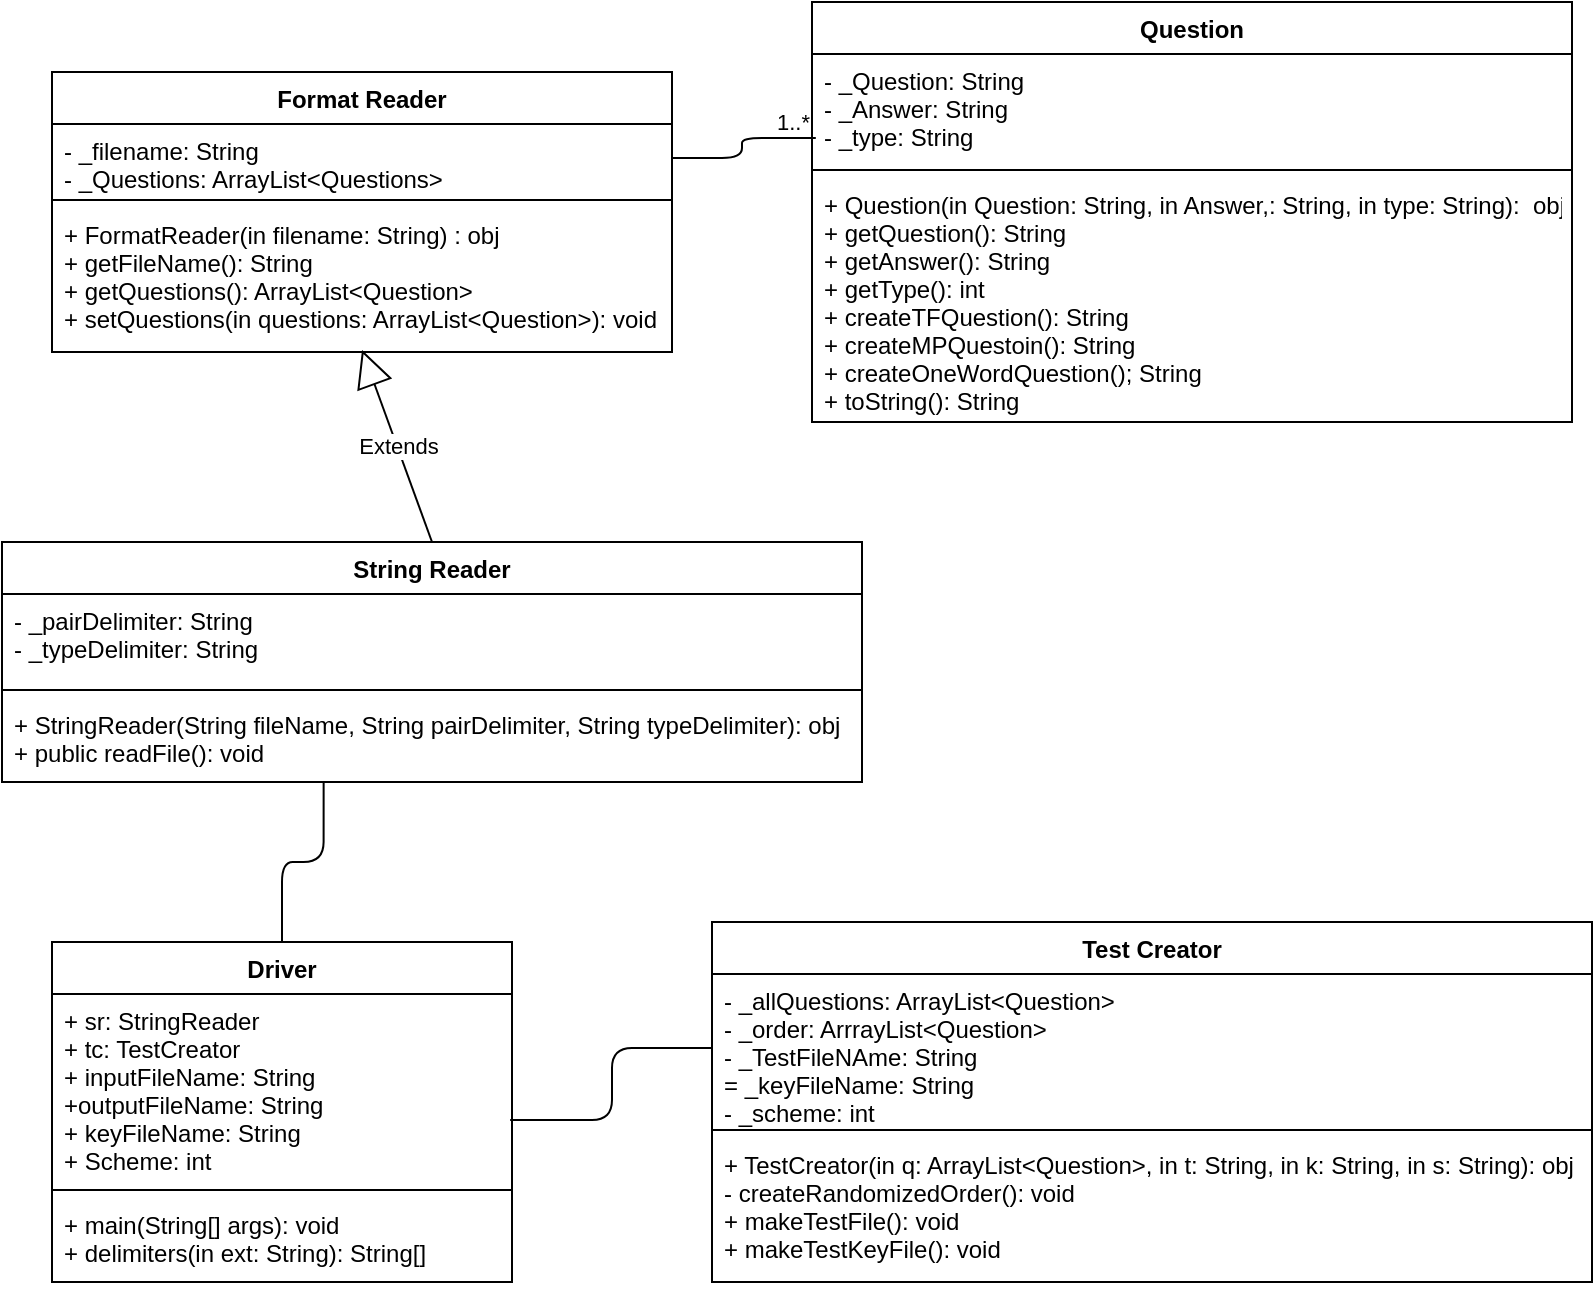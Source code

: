 <mxfile>
    <diagram id="C5RBs43oDa-KdzZeNtuy" name="Page-1">
        <mxGraphModel dx="1410" dy="799" grid="1" gridSize="10" guides="1" tooltips="1" connect="1" arrows="1" fold="1" page="1" pageScale="1" pageWidth="827" pageHeight="1169" math="0" shadow="0">
            <root>
                <mxCell id="WIyWlLk6GJQsqaUBKTNV-0"/>
                <mxCell id="WIyWlLk6GJQsqaUBKTNV-1" parent="WIyWlLk6GJQsqaUBKTNV-0"/>
                <mxCell id="VFtjQShfL0-Lv15Fn_P_-2" value="Test Creator" style="swimlane;fontStyle=1;align=center;verticalAlign=top;childLayout=stackLayout;horizontal=1;startSize=26;horizontalStack=0;resizeParent=1;resizeParentMax=0;resizeLast=0;collapsible=1;marginBottom=0;" parent="WIyWlLk6GJQsqaUBKTNV-1" vertex="1">
                    <mxGeometry x="370" y="490" width="440" height="180" as="geometry"/>
                </mxCell>
                <mxCell id="VFtjQShfL0-Lv15Fn_P_-3" value="- _allQuestions: ArrayList&lt;Question&gt;&#10;- _order: ArrrayList&lt;Question&gt;&#10;- _TestFileNAme: String&#10;= _keyFileName: String&#10;- _scheme: int" style="text;strokeColor=none;fillColor=none;align=left;verticalAlign=top;spacingLeft=4;spacingRight=4;overflow=hidden;rotatable=0;points=[[0,0.5],[1,0.5]];portConstraint=eastwest;" parent="VFtjQShfL0-Lv15Fn_P_-2" vertex="1">
                    <mxGeometry y="26" width="440" height="74" as="geometry"/>
                </mxCell>
                <mxCell id="VFtjQShfL0-Lv15Fn_P_-4" value="" style="line;strokeWidth=1;fillColor=none;align=left;verticalAlign=middle;spacingTop=-1;spacingLeft=3;spacingRight=3;rotatable=0;labelPosition=right;points=[];portConstraint=eastwest;" parent="VFtjQShfL0-Lv15Fn_P_-2" vertex="1">
                    <mxGeometry y="100" width="440" height="8" as="geometry"/>
                </mxCell>
                <mxCell id="VFtjQShfL0-Lv15Fn_P_-5" value="+ TestCreator(in q: ArrayList&lt;Question&gt;, in t: String, in k: String, in s: String): obj&#10;- createRandomizedOrder(): void&#10;+ makeTestFile(): void&#10;+ makeTestKeyFile(): void" style="text;strokeColor=none;fillColor=none;align=left;verticalAlign=top;spacingLeft=4;spacingRight=4;overflow=hidden;rotatable=0;points=[[0,0.5],[1,0.5]];portConstraint=eastwest;" parent="VFtjQShfL0-Lv15Fn_P_-2" vertex="1">
                    <mxGeometry y="108" width="440" height="72" as="geometry"/>
                </mxCell>
                <mxCell id="VFtjQShfL0-Lv15Fn_P_-6" value="Format Reader" style="swimlane;fontStyle=1;align=center;verticalAlign=top;childLayout=stackLayout;horizontal=1;startSize=26;horizontalStack=0;resizeParent=1;resizeParentMax=0;resizeLast=0;collapsible=1;marginBottom=0;" parent="WIyWlLk6GJQsqaUBKTNV-1" vertex="1">
                    <mxGeometry x="40" y="65" width="310" height="140" as="geometry"/>
                </mxCell>
                <mxCell id="VFtjQShfL0-Lv15Fn_P_-7" value="- _filename: String&#10;- _Questions: ArrayList&lt;Questions&gt;" style="text;strokeColor=none;fillColor=none;align=left;verticalAlign=top;spacingLeft=4;spacingRight=4;overflow=hidden;rotatable=0;points=[[0,0.5],[1,0.5]];portConstraint=eastwest;" parent="VFtjQShfL0-Lv15Fn_P_-6" vertex="1">
                    <mxGeometry y="26" width="310" height="34" as="geometry"/>
                </mxCell>
                <mxCell id="VFtjQShfL0-Lv15Fn_P_-8" value="" style="line;strokeWidth=1;fillColor=none;align=left;verticalAlign=middle;spacingTop=-1;spacingLeft=3;spacingRight=3;rotatable=0;labelPosition=right;points=[];portConstraint=eastwest;" parent="VFtjQShfL0-Lv15Fn_P_-6" vertex="1">
                    <mxGeometry y="60" width="310" height="8" as="geometry"/>
                </mxCell>
                <mxCell id="VFtjQShfL0-Lv15Fn_P_-9" value="+ FormatReader(in filename: String) : obj&#10;+ getFileName(): String&#10;+ getQuestions(): ArrayList&lt;Question&gt;&#10;+ setQuestions(in questions: ArrayList&lt;Question&gt;): void" style="text;strokeColor=none;fillColor=none;align=left;verticalAlign=top;spacingLeft=4;spacingRight=4;overflow=hidden;rotatable=0;points=[[0,0.5],[1,0.5]];portConstraint=eastwest;" parent="VFtjQShfL0-Lv15Fn_P_-6" vertex="1">
                    <mxGeometry y="68" width="310" height="72" as="geometry"/>
                </mxCell>
                <mxCell id="VFtjQShfL0-Lv15Fn_P_-30" value="Question" style="swimlane;fontStyle=1;align=center;verticalAlign=top;childLayout=stackLayout;horizontal=1;startSize=26;horizontalStack=0;resizeParent=1;resizeParentMax=0;resizeLast=0;collapsible=1;marginBottom=0;" parent="WIyWlLk6GJQsqaUBKTNV-1" vertex="1">
                    <mxGeometry x="420" y="30" width="380" height="210" as="geometry"/>
                </mxCell>
                <mxCell id="VFtjQShfL0-Lv15Fn_P_-31" value="- _Question: String&#10;- _Answer: String&#10;- _type: String&#10;" style="text;strokeColor=none;fillColor=none;align=left;verticalAlign=top;spacingLeft=4;spacingRight=4;overflow=hidden;rotatable=0;points=[[0,0.5],[1,0.5]];portConstraint=eastwest;" parent="VFtjQShfL0-Lv15Fn_P_-30" vertex="1">
                    <mxGeometry y="26" width="380" height="54" as="geometry"/>
                </mxCell>
                <mxCell id="VFtjQShfL0-Lv15Fn_P_-32" value="" style="line;strokeWidth=1;fillColor=none;align=left;verticalAlign=middle;spacingTop=-1;spacingLeft=3;spacingRight=3;rotatable=0;labelPosition=right;points=[];portConstraint=eastwest;" parent="VFtjQShfL0-Lv15Fn_P_-30" vertex="1">
                    <mxGeometry y="80" width="380" height="8" as="geometry"/>
                </mxCell>
                <mxCell id="VFtjQShfL0-Lv15Fn_P_-33" value="+ Question(in Question: String, in Answer,: String, in type: String):  obj&#10;+ getQuestion(): String&#10;+ getAnswer(): String&#10;+ getType(): int&#10;+ createTFQuestion(): String&#10;+ createMPQuestoin(): String&#10;+ createOneWordQuestion(); String&#10;+ toString(): String" style="text;strokeColor=none;fillColor=none;align=left;verticalAlign=top;spacingLeft=4;spacingRight=4;overflow=hidden;rotatable=0;points=[[0,0.5],[1,0.5]];portConstraint=eastwest;" parent="VFtjQShfL0-Lv15Fn_P_-30" vertex="1">
                    <mxGeometry y="88" width="380" height="122" as="geometry"/>
                </mxCell>
                <mxCell id="VFtjQShfL0-Lv15Fn_P_-41" value="String Reader" style="swimlane;fontStyle=1;align=center;verticalAlign=top;childLayout=stackLayout;horizontal=1;startSize=26;horizontalStack=0;resizeParent=1;resizeParentMax=0;resizeLast=0;collapsible=1;marginBottom=0;" parent="WIyWlLk6GJQsqaUBKTNV-1" vertex="1">
                    <mxGeometry x="15" y="300" width="430" height="120" as="geometry"/>
                </mxCell>
                <mxCell id="VFtjQShfL0-Lv15Fn_P_-42" value="- _pairDelimiter: String&#10;- _typeDelimiter: String" style="text;strokeColor=none;fillColor=none;align=left;verticalAlign=top;spacingLeft=4;spacingRight=4;overflow=hidden;rotatable=0;points=[[0,0.5],[1,0.5]];portConstraint=eastwest;" parent="VFtjQShfL0-Lv15Fn_P_-41" vertex="1">
                    <mxGeometry y="26" width="430" height="44" as="geometry"/>
                </mxCell>
                <mxCell id="VFtjQShfL0-Lv15Fn_P_-43" value="" style="line;strokeWidth=1;fillColor=none;align=left;verticalAlign=middle;spacingTop=-1;spacingLeft=3;spacingRight=3;rotatable=0;labelPosition=right;points=[];portConstraint=eastwest;" parent="VFtjQShfL0-Lv15Fn_P_-41" vertex="1">
                    <mxGeometry y="70" width="430" height="8" as="geometry"/>
                </mxCell>
                <mxCell id="VFtjQShfL0-Lv15Fn_P_-44" value="+ StringReader(String fileName, String pairDelimiter, String typeDelimiter): obj&#10;+ public readFile(): void" style="text;strokeColor=none;fillColor=none;align=left;verticalAlign=top;spacingLeft=4;spacingRight=4;overflow=hidden;rotatable=0;points=[[0,0.5],[1,0.5]];portConstraint=eastwest;" parent="VFtjQShfL0-Lv15Fn_P_-41" vertex="1">
                    <mxGeometry y="78" width="430" height="42" as="geometry"/>
                </mxCell>
                <mxCell id="1" value="Extends" style="endArrow=block;endSize=16;endFill=0;html=1;entryX=0.5;entryY=0.986;entryDx=0;entryDy=0;entryPerimeter=0;exitX=0.5;exitY=0;exitDx=0;exitDy=0;" parent="WIyWlLk6GJQsqaUBKTNV-1" source="VFtjQShfL0-Lv15Fn_P_-41" target="VFtjQShfL0-Lv15Fn_P_-9" edge="1">
                    <mxGeometry width="160" relative="1" as="geometry">
                        <mxPoint x="330" y="400" as="sourcePoint"/>
                        <mxPoint x="490" y="400" as="targetPoint"/>
                    </mxGeometry>
                </mxCell>
                <mxCell id="2" value="Driver" style="swimlane;fontStyle=1;align=center;verticalAlign=top;childLayout=stackLayout;horizontal=1;startSize=26;horizontalStack=0;resizeParent=1;resizeParentMax=0;resizeLast=0;collapsible=1;marginBottom=0;" parent="WIyWlLk6GJQsqaUBKTNV-1" vertex="1">
                    <mxGeometry x="40" y="500" width="230" height="170" as="geometry"/>
                </mxCell>
                <mxCell id="3" value="+ sr: StringReader&#10;+ tc: TestCreator&#10;+ inputFileName: String&#10;+outputFileName: String&#10;+ keyFileName: String&#10;+ Scheme: int" style="text;strokeColor=none;fillColor=none;align=left;verticalAlign=top;spacingLeft=4;spacingRight=4;overflow=hidden;rotatable=0;points=[[0,0.5],[1,0.5]];portConstraint=eastwest;" parent="2" vertex="1">
                    <mxGeometry y="26" width="230" height="94" as="geometry"/>
                </mxCell>
                <mxCell id="4" value="" style="line;strokeWidth=1;fillColor=none;align=left;verticalAlign=middle;spacingTop=-1;spacingLeft=3;spacingRight=3;rotatable=0;labelPosition=right;points=[];portConstraint=eastwest;" parent="2" vertex="1">
                    <mxGeometry y="120" width="230" height="8" as="geometry"/>
                </mxCell>
                <mxCell id="5" value="+ main(String[] args): void&#10;+ delimiters(in ext: String): String[]&#10;" style="text;strokeColor=none;fillColor=none;align=left;verticalAlign=top;spacingLeft=4;spacingRight=4;overflow=hidden;rotatable=0;points=[[0,0.5],[1,0.5]];portConstraint=eastwest;" parent="2" vertex="1">
                    <mxGeometry y="128" width="230" height="42" as="geometry"/>
                </mxCell>
                <mxCell id="9" value="" style="endArrow=none;html=1;edgeStyle=orthogonalEdgeStyle;exitX=1;exitY=0.5;exitDx=0;exitDy=0;entryX=0.005;entryY=0.778;entryDx=0;entryDy=0;entryPerimeter=0;" parent="WIyWlLk6GJQsqaUBKTNV-1" source="VFtjQShfL0-Lv15Fn_P_-7" target="VFtjQShfL0-Lv15Fn_P_-31" edge="1">
                    <mxGeometry relative="1" as="geometry">
                        <mxPoint x="330" y="350" as="sourcePoint"/>
                        <mxPoint x="490" y="350" as="targetPoint"/>
                    </mxGeometry>
                </mxCell>
                <mxCell id="11" value="1..*" style="edgeLabel;resizable=0;html=1;align=right;verticalAlign=bottom;" parent="9" connectable="0" vertex="1">
                    <mxGeometry x="1" relative="1" as="geometry">
                        <mxPoint x="-2" as="offset"/>
                    </mxGeometry>
                </mxCell>
                <mxCell id="13" value="" style="endArrow=none;html=1;edgeStyle=orthogonalEdgeStyle;entryX=0.5;entryY=0;entryDx=0;entryDy=0;exitX=0.374;exitY=1;exitDx=0;exitDy=0;exitPerimeter=0;" edge="1" parent="WIyWlLk6GJQsqaUBKTNV-1" source="VFtjQShfL0-Lv15Fn_P_-44" target="2">
                    <mxGeometry relative="1" as="geometry">
                        <mxPoint x="330" y="410" as="sourcePoint"/>
                        <mxPoint x="490" y="410" as="targetPoint"/>
                    </mxGeometry>
                </mxCell>
                <mxCell id="16" value="" style="endArrow=none;html=1;edgeStyle=orthogonalEdgeStyle;entryX=0.996;entryY=0.67;entryDx=0;entryDy=0;exitX=0;exitY=0.5;exitDx=0;exitDy=0;entryPerimeter=0;" edge="1" parent="WIyWlLk6GJQsqaUBKTNV-1" source="VFtjQShfL0-Lv15Fn_P_-3" target="3">
                    <mxGeometry relative="1" as="geometry">
                        <mxPoint x="185.82" y="430" as="sourcePoint"/>
                        <mxPoint x="165" y="510" as="targetPoint"/>
                    </mxGeometry>
                </mxCell>
            </root>
        </mxGraphModel>
    </diagram>
</mxfile>